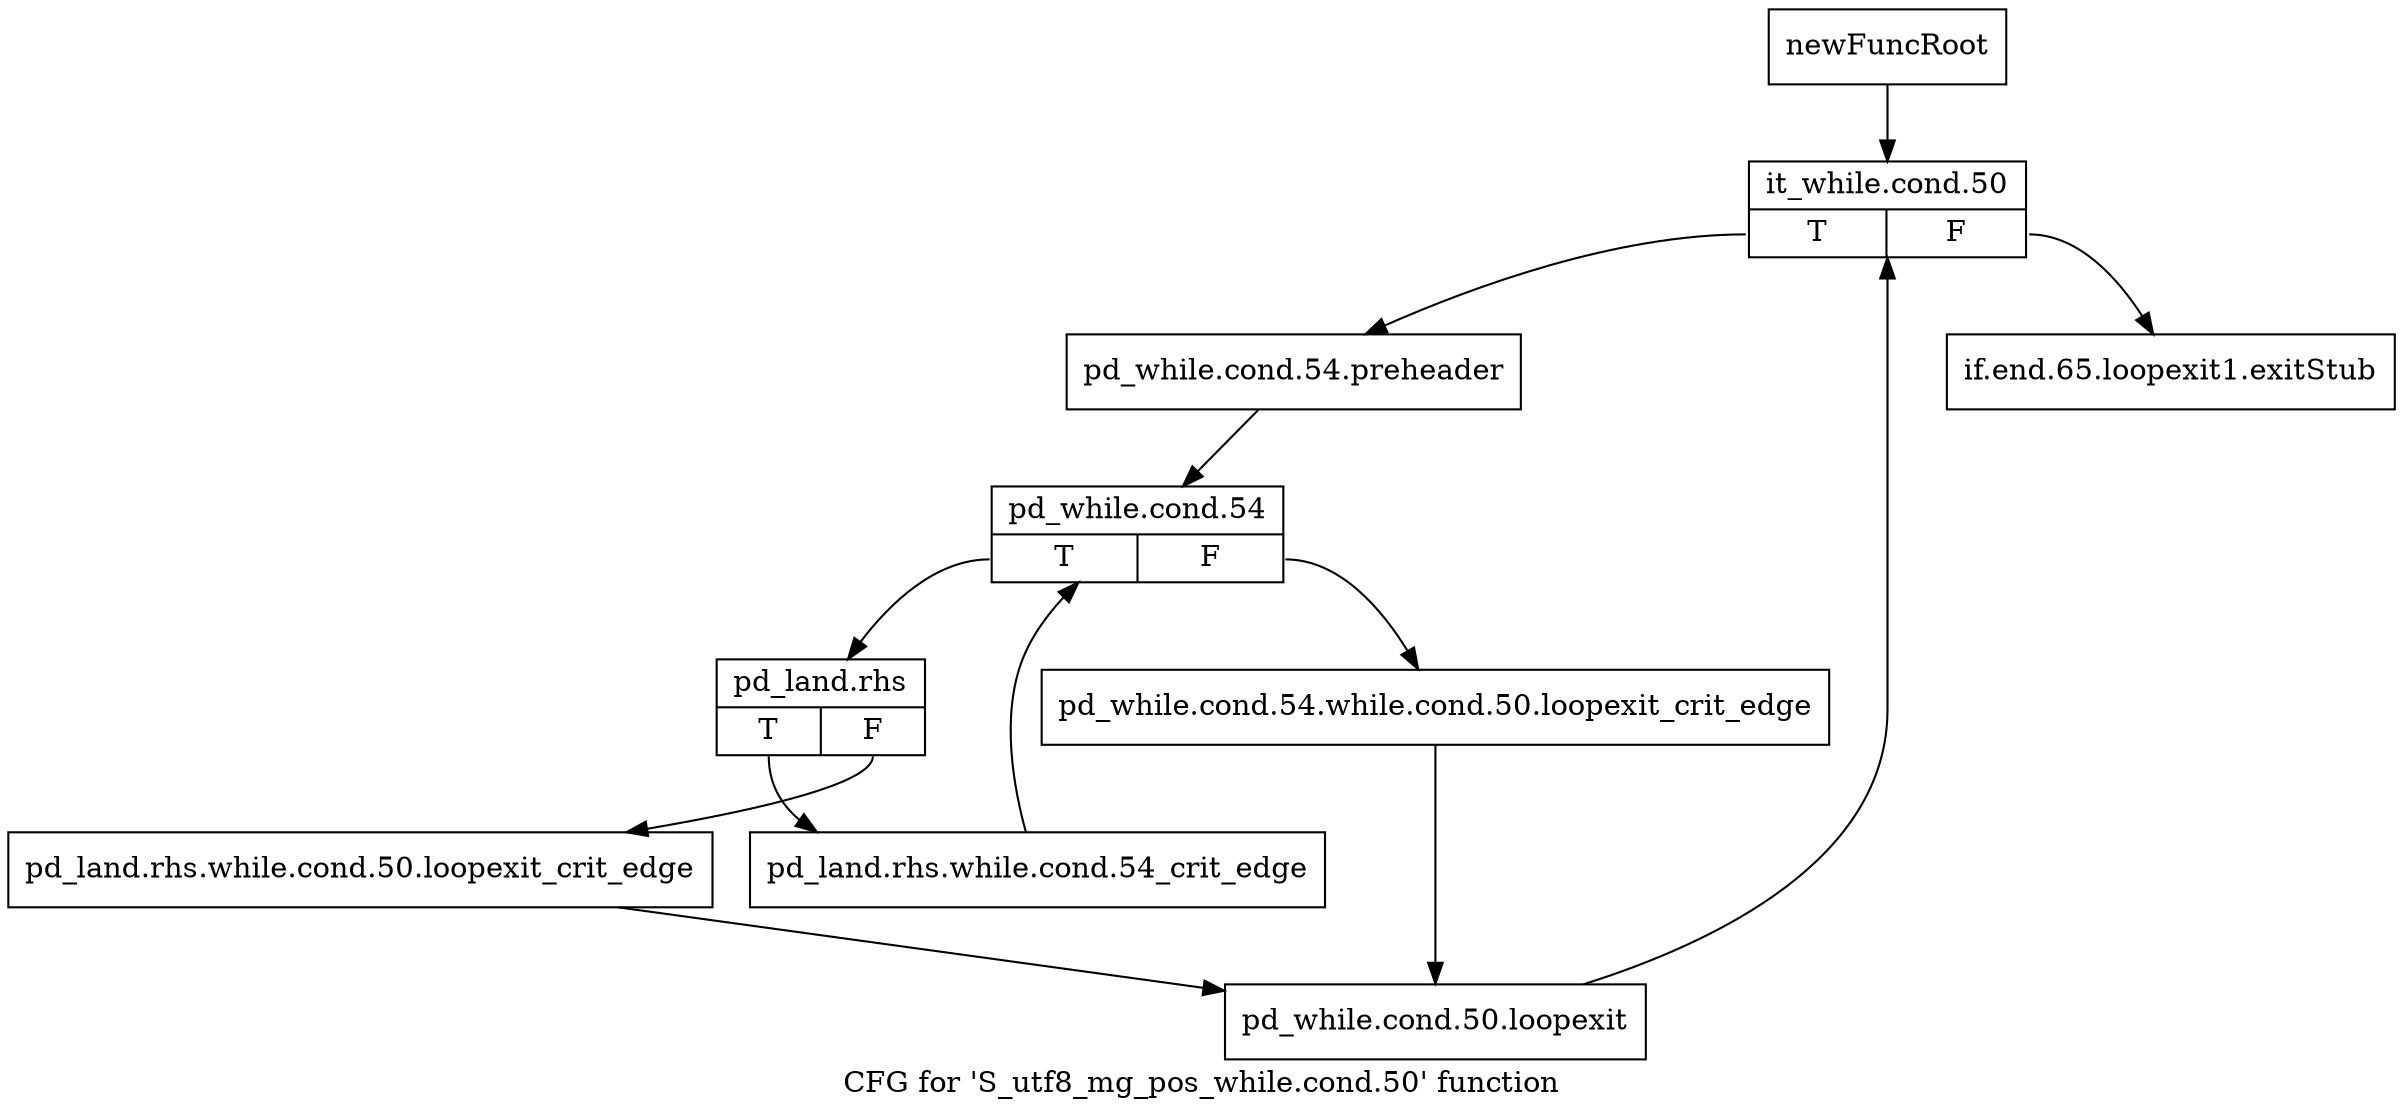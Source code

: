 digraph "CFG for 'S_utf8_mg_pos_while.cond.50' function" {
	label="CFG for 'S_utf8_mg_pos_while.cond.50' function";

	Node0x553a5e0 [shape=record,label="{newFuncRoot}"];
	Node0x553a5e0 -> Node0x553a680;
	Node0x553a630 [shape=record,label="{if.end.65.loopexit1.exitStub}"];
	Node0x553a680 [shape=record,label="{it_while.cond.50|{<s0>T|<s1>F}}"];
	Node0x553a680:s0 -> Node0x553a6d0;
	Node0x553a680:s1 -> Node0x553a630;
	Node0x553a6d0 [shape=record,label="{pd_while.cond.54.preheader}"];
	Node0x553a6d0 -> Node0x553a720;
	Node0x553a720 [shape=record,label="{pd_while.cond.54|{<s0>T|<s1>F}}"];
	Node0x553a720:s0 -> Node0x553a7c0;
	Node0x553a720:s1 -> Node0x553a770;
	Node0x553a770 [shape=record,label="{pd_while.cond.54.while.cond.50.loopexit_crit_edge}"];
	Node0x553a770 -> Node0x553a860;
	Node0x553a7c0 [shape=record,label="{pd_land.rhs|{<s0>T|<s1>F}}"];
	Node0x553a7c0:s0 -> Node0x553a8b0;
	Node0x553a7c0:s1 -> Node0x553a810;
	Node0x553a810 [shape=record,label="{pd_land.rhs.while.cond.50.loopexit_crit_edge}"];
	Node0x553a810 -> Node0x553a860;
	Node0x553a860 [shape=record,label="{pd_while.cond.50.loopexit}"];
	Node0x553a860 -> Node0x553a680;
	Node0x553a8b0 [shape=record,label="{pd_land.rhs.while.cond.54_crit_edge}"];
	Node0x553a8b0 -> Node0x553a720;
}
